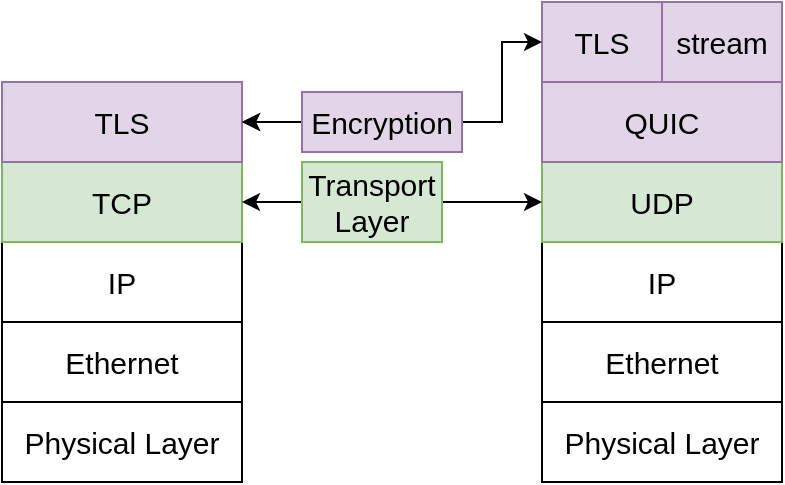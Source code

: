 <mxfile version="14.5.8" type="device"><diagram id="K5hVPRpvADkD4LoZoGU4" name="Page-1"><mxGraphModel dx="670" dy="371" grid="1" gridSize="10" guides="1" tooltips="1" connect="1" arrows="1" fold="1" page="1" pageScale="1" pageWidth="827" pageHeight="1169" math="0" shadow="0"><root><mxCell id="0"/><mxCell id="1" parent="0"/><mxCell id="6WrafaqJdmDQZOwI0XuB-1" value="Physical Layer" style="rounded=0;whiteSpace=wrap;html=1;fontSize=15;" parent="1" vertex="1"><mxGeometry x="40" y="240" width="120" height="40" as="geometry"/></mxCell><mxCell id="6WrafaqJdmDQZOwI0XuB-2" value="Ethernet" style="rounded=0;whiteSpace=wrap;html=1;fontSize=15;" parent="1" vertex="1"><mxGeometry x="40" y="200" width="120" height="40" as="geometry"/></mxCell><mxCell id="6WrafaqJdmDQZOwI0XuB-3" value="IP" style="rounded=0;whiteSpace=wrap;html=1;fontSize=15;" parent="1" vertex="1"><mxGeometry x="40" y="160" width="120" height="40" as="geometry"/></mxCell><mxCell id="6WrafaqJdmDQZOwI0XuB-4" value="TCP" style="rounded=0;whiteSpace=wrap;html=1;fontSize=15;fillColor=#d5e8d4;strokeColor=#82b366;" parent="1" vertex="1"><mxGeometry x="40" y="120" width="120" height="40" as="geometry"/></mxCell><mxCell id="6WrafaqJdmDQZOwI0XuB-5" value="TLS" style="rounded=0;whiteSpace=wrap;html=1;fontSize=15;fillColor=#e1d5e7;strokeColor=#9673a6;" parent="1" vertex="1"><mxGeometry x="40" y="80" width="120" height="40" as="geometry"/></mxCell><mxCell id="6WrafaqJdmDQZOwI0XuB-6" value="Physical Layer" style="rounded=0;whiteSpace=wrap;html=1;fontSize=15;" parent="1" vertex="1"><mxGeometry x="310" y="240" width="120" height="40" as="geometry"/></mxCell><mxCell id="6WrafaqJdmDQZOwI0XuB-7" value="Ethernet" style="rounded=0;whiteSpace=wrap;html=1;fontSize=15;" parent="1" vertex="1"><mxGeometry x="310" y="200" width="120" height="40" as="geometry"/></mxCell><mxCell id="6WrafaqJdmDQZOwI0XuB-8" value="IP" style="rounded=0;whiteSpace=wrap;html=1;fontSize=15;" parent="1" vertex="1"><mxGeometry x="310" y="160" width="120" height="40" as="geometry"/></mxCell><mxCell id="6WrafaqJdmDQZOwI0XuB-9" value="UDP" style="rounded=0;whiteSpace=wrap;html=1;fontSize=15;fillColor=#d5e8d4;strokeColor=#82b366;" parent="1" vertex="1"><mxGeometry x="310" y="120" width="120" height="40" as="geometry"/></mxCell><mxCell id="6WrafaqJdmDQZOwI0XuB-10" value="QUIC" style="rounded=0;whiteSpace=wrap;html=1;fontSize=15;fillColor=#e1d5e7;strokeColor=#9673a6;" parent="1" vertex="1"><mxGeometry x="310" y="80" width="120" height="40" as="geometry"/></mxCell><mxCell id="6WrafaqJdmDQZOwI0XuB-11" value="TLS" style="rounded=0;whiteSpace=wrap;html=1;fontSize=15;fillColor=#e1d5e7;strokeColor=#9673a6;" parent="1" vertex="1"><mxGeometry x="310" y="40" width="60" height="40" as="geometry"/></mxCell><mxCell id="6WrafaqJdmDQZOwI0XuB-12" value="stream" style="rounded=0;whiteSpace=wrap;html=1;fontSize=15;fillColor=#e1d5e7;strokeColor=#9673a6;" parent="1" vertex="1"><mxGeometry x="370" y="40" width="60" height="40" as="geometry"/></mxCell><mxCell id="6WrafaqJdmDQZOwI0XuB-18" value="" style="edgeStyle=orthogonalEdgeStyle;rounded=0;orthogonalLoop=1;jettySize=auto;html=1;fontSize=15;entryX=0;entryY=0.5;entryDx=0;entryDy=0;" parent="1" source="6WrafaqJdmDQZOwI0XuB-13" target="6WrafaqJdmDQZOwI0XuB-9" edge="1"><mxGeometry relative="1" as="geometry"/></mxCell><mxCell id="6WrafaqJdmDQZOwI0XuB-19" value="" style="edgeStyle=orthogonalEdgeStyle;rounded=0;orthogonalLoop=1;jettySize=auto;html=1;fontSize=15;entryX=1;entryY=0.5;entryDx=0;entryDy=0;" parent="1" source="6WrafaqJdmDQZOwI0XuB-13" target="6WrafaqJdmDQZOwI0XuB-4" edge="1"><mxGeometry relative="1" as="geometry"/></mxCell><mxCell id="6WrafaqJdmDQZOwI0XuB-13" value="Transport Layer" style="text;html=1;strokeColor=#82b366;fillColor=#d5e8d4;align=center;verticalAlign=middle;whiteSpace=wrap;rounded=0;fontSize=15;" parent="1" vertex="1"><mxGeometry x="190" y="120" width="70" height="40" as="geometry"/></mxCell><mxCell id="6WrafaqJdmDQZOwI0XuB-21" value="" style="edgeStyle=orthogonalEdgeStyle;rounded=0;orthogonalLoop=1;jettySize=auto;html=1;fontSize=15;" parent="1" source="6WrafaqJdmDQZOwI0XuB-20" target="6WrafaqJdmDQZOwI0XuB-5" edge="1"><mxGeometry relative="1" as="geometry"/></mxCell><mxCell id="6WrafaqJdmDQZOwI0XuB-22" value="" style="edgeStyle=orthogonalEdgeStyle;rounded=0;orthogonalLoop=1;jettySize=auto;html=1;fontSize=15;entryX=0;entryY=0.5;entryDx=0;entryDy=0;" parent="1" source="6WrafaqJdmDQZOwI0XuB-20" target="6WrafaqJdmDQZOwI0XuB-11" edge="1"><mxGeometry relative="1" as="geometry"/></mxCell><mxCell id="QqzcAxjw6K_QJpXDxMPs-1" value="" style="edgeStyle=orthogonalEdgeStyle;rounded=0;orthogonalLoop=1;jettySize=auto;html=1;" parent="1" source="6WrafaqJdmDQZOwI0XuB-20" target="6WrafaqJdmDQZOwI0XuB-5" edge="1"><mxGeometry relative="1" as="geometry"/></mxCell><mxCell id="6WrafaqJdmDQZOwI0XuB-20" value="Encryption " style="text;html=1;strokeColor=#9673a6;fillColor=#e1d5e7;align=center;verticalAlign=middle;whiteSpace=wrap;rounded=0;fontSize=15;" parent="1" vertex="1"><mxGeometry x="190" y="85" width="80" height="30" as="geometry"/></mxCell></root></mxGraphModel></diagram></mxfile>